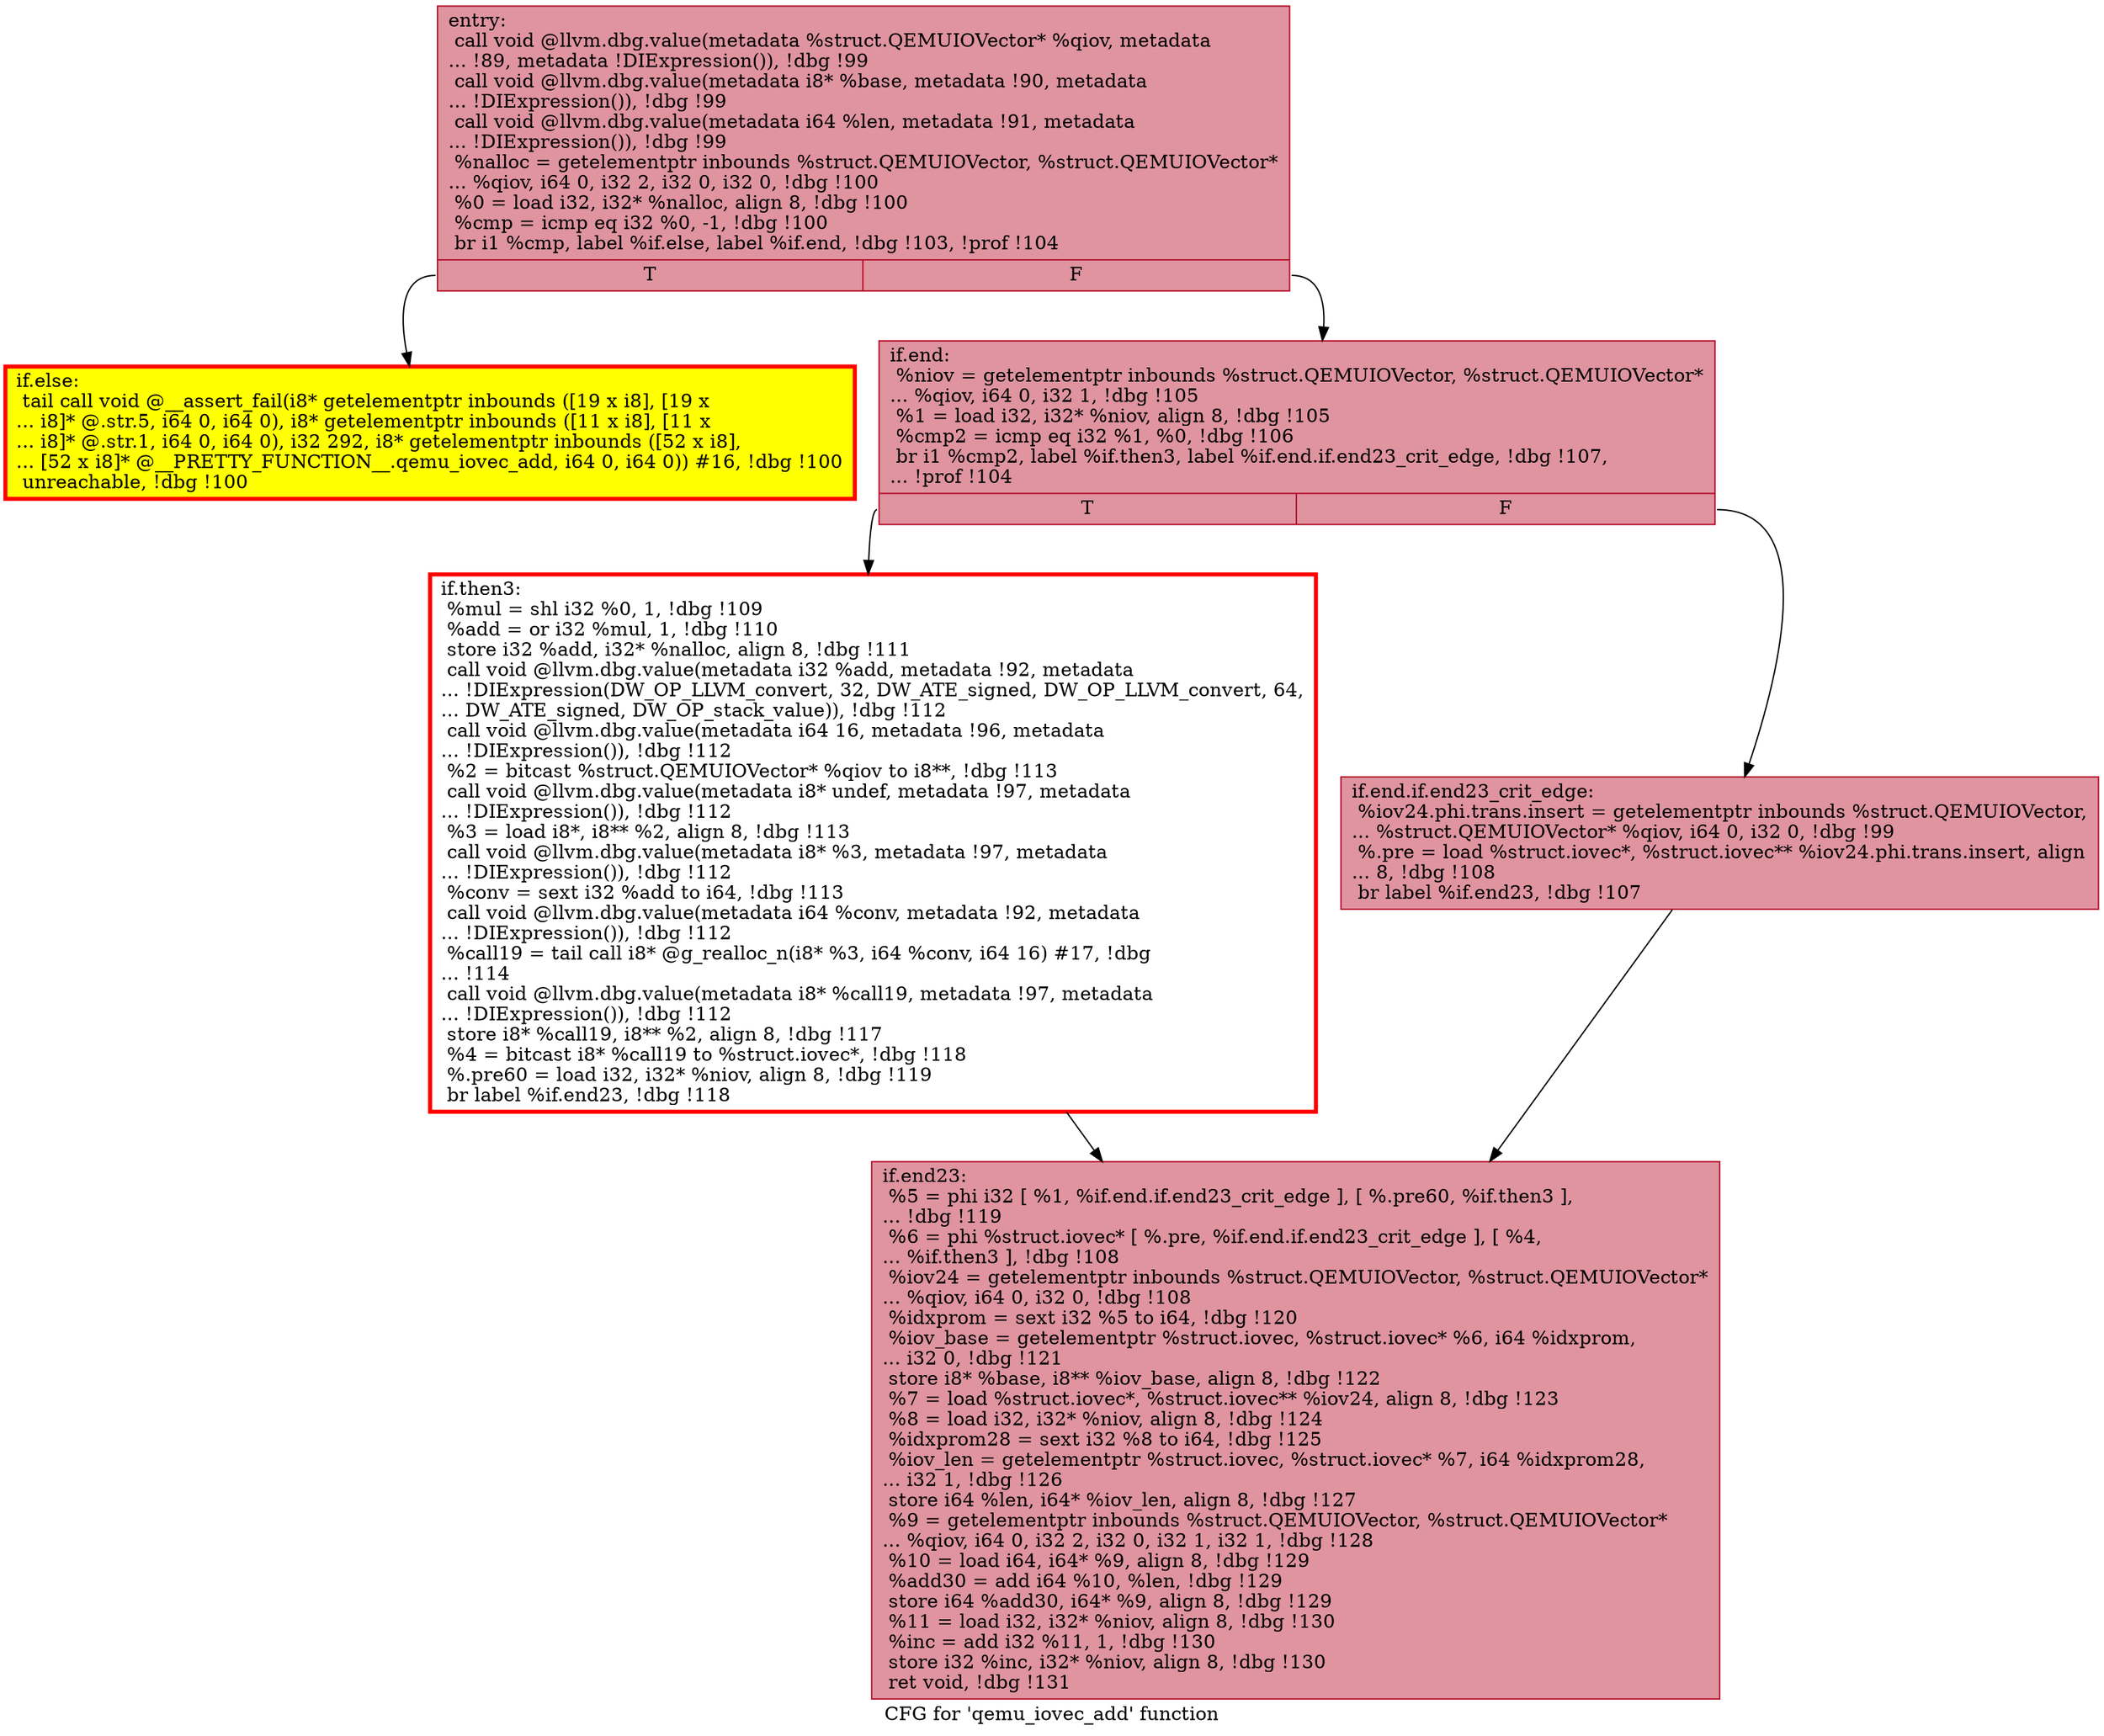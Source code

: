 digraph "CFG for 'qemu_iovec_add' function" {
	label="CFG for 'qemu_iovec_add' function";

	Node0x5602bac145c0 [shape=record,color="#b70d28ff", style=filled, fillcolor="#b70d2870",label="{entry:\l  call void @llvm.dbg.value(metadata %struct.QEMUIOVector* %qiov, metadata\l... !89, metadata !DIExpression()), !dbg !99\l  call void @llvm.dbg.value(metadata i8* %base, metadata !90, metadata\l... !DIExpression()), !dbg !99\l  call void @llvm.dbg.value(metadata i64 %len, metadata !91, metadata\l... !DIExpression()), !dbg !99\l  %nalloc = getelementptr inbounds %struct.QEMUIOVector, %struct.QEMUIOVector*\l... %qiov, i64 0, i32 2, i32 0, i32 0, !dbg !100\l  %0 = load i32, i32* %nalloc, align 8, !dbg !100\l  %cmp = icmp eq i32 %0, -1, !dbg !100\l  br i1 %cmp, label %if.else, label %if.end, !dbg !103, !prof !104\l|{<s0>T|<s1>F}}"];
	Node0x5602bac145c0:s0 -> Node0x5602bac19b20;
	Node0x5602bac145c0:s1 -> Node0x5602bac19ad0;
	Node0x5602bac19b20 [shape=record,penwidth=3.0, style="filled", color="red", fillcolor="yellow",label="{if.else:                                          \l  tail call void @__assert_fail(i8* getelementptr inbounds ([19 x i8], [19 x\l... i8]* @.str.5, i64 0, i64 0), i8* getelementptr inbounds ([11 x i8], [11 x\l... i8]* @.str.1, i64 0, i64 0), i32 292, i8* getelementptr inbounds ([52 x i8],\l... [52 x i8]* @__PRETTY_FUNCTION__.qemu_iovec_add, i64 0, i64 0)) #16, !dbg !100\l  unreachable, !dbg !100\l}"];
	Node0x5602bac19ad0 [shape=record,color="#b70d28ff", style=filled, fillcolor="#b70d2870",label="{if.end:                                           \l  %niov = getelementptr inbounds %struct.QEMUIOVector, %struct.QEMUIOVector*\l... %qiov, i64 0, i32 1, !dbg !105\l  %1 = load i32, i32* %niov, align 8, !dbg !105\l  %cmp2 = icmp eq i32 %1, %0, !dbg !106\l  br i1 %cmp2, label %if.then3, label %if.end.if.end23_crit_edge, !dbg !107,\l... !prof !104\l|{<s0>T|<s1>F}}"];
	Node0x5602bac19ad0:s0 -> Node0x5602bac1a3d0;
	Node0x5602bac19ad0:s1 -> Node0x5602babd6eb0;
	Node0x5602babd6eb0 [shape=record,color="#b70d28ff", style=filled, fillcolor="#b70d2870",label="{if.end.if.end23_crit_edge:                        \l  %iov24.phi.trans.insert = getelementptr inbounds %struct.QEMUIOVector,\l... %struct.QEMUIOVector* %qiov, i64 0, i32 0, !dbg !99\l  %.pre = load %struct.iovec*, %struct.iovec** %iov24.phi.trans.insert, align\l... 8, !dbg !108\l  br label %if.end23, !dbg !107\l}"];
	Node0x5602babd6eb0 -> Node0x5602bac1a630;
	Node0x5602bac1a3d0 [shape=record,penwidth=3.0, color="red",label="{if.then3:                                         \l  %mul = shl i32 %0, 1, !dbg !109\l  %add = or i32 %mul, 1, !dbg !110\l  store i32 %add, i32* %nalloc, align 8, !dbg !111\l  call void @llvm.dbg.value(metadata i32 %add, metadata !92, metadata\l... !DIExpression(DW_OP_LLVM_convert, 32, DW_ATE_signed, DW_OP_LLVM_convert, 64,\l... DW_ATE_signed, DW_OP_stack_value)), !dbg !112\l  call void @llvm.dbg.value(metadata i64 16, metadata !96, metadata\l... !DIExpression()), !dbg !112\l  %2 = bitcast %struct.QEMUIOVector* %qiov to i8**, !dbg !113\l  call void @llvm.dbg.value(metadata i8* undef, metadata !97, metadata\l... !DIExpression()), !dbg !112\l  %3 = load i8*, i8** %2, align 8, !dbg !113\l  call void @llvm.dbg.value(metadata i8* %3, metadata !97, metadata\l... !DIExpression()), !dbg !112\l  %conv = sext i32 %add to i64, !dbg !113\l  call void @llvm.dbg.value(metadata i64 %conv, metadata !92, metadata\l... !DIExpression()), !dbg !112\l  %call19 = tail call i8* @g_realloc_n(i8* %3, i64 %conv, i64 16) #17, !dbg\l... !114\l  call void @llvm.dbg.value(metadata i8* %call19, metadata !97, metadata\l... !DIExpression()), !dbg !112\l  store i8* %call19, i8** %2, align 8, !dbg !117\l  %4 = bitcast i8* %call19 to %struct.iovec*, !dbg !118\l  %.pre60 = load i32, i32* %niov, align 8, !dbg !119\l  br label %if.end23, !dbg !118\l}"];
	Node0x5602bac1a3d0 -> Node0x5602bac1a630;
	Node0x5602bac1a630 [shape=record,color="#b70d28ff", style=filled, fillcolor="#b70d2870",label="{if.end23:                                         \l  %5 = phi i32 [ %1, %if.end.if.end23_crit_edge ], [ %.pre60, %if.then3 ],\l... !dbg !119\l  %6 = phi %struct.iovec* [ %.pre, %if.end.if.end23_crit_edge ], [ %4,\l... %if.then3 ], !dbg !108\l  %iov24 = getelementptr inbounds %struct.QEMUIOVector, %struct.QEMUIOVector*\l... %qiov, i64 0, i32 0, !dbg !108\l  %idxprom = sext i32 %5 to i64, !dbg !120\l  %iov_base = getelementptr %struct.iovec, %struct.iovec* %6, i64 %idxprom,\l... i32 0, !dbg !121\l  store i8* %base, i8** %iov_base, align 8, !dbg !122\l  %7 = load %struct.iovec*, %struct.iovec** %iov24, align 8, !dbg !123\l  %8 = load i32, i32* %niov, align 8, !dbg !124\l  %idxprom28 = sext i32 %8 to i64, !dbg !125\l  %iov_len = getelementptr %struct.iovec, %struct.iovec* %7, i64 %idxprom28,\l... i32 1, !dbg !126\l  store i64 %len, i64* %iov_len, align 8, !dbg !127\l  %9 = getelementptr inbounds %struct.QEMUIOVector, %struct.QEMUIOVector*\l... %qiov, i64 0, i32 2, i32 0, i32 1, i32 1, !dbg !128\l  %10 = load i64, i64* %9, align 8, !dbg !129\l  %add30 = add i64 %10, %len, !dbg !129\l  store i64 %add30, i64* %9, align 8, !dbg !129\l  %11 = load i32, i32* %niov, align 8, !dbg !130\l  %inc = add i32 %11, 1, !dbg !130\l  store i32 %inc, i32* %niov, align 8, !dbg !130\l  ret void, !dbg !131\l}"];
}

